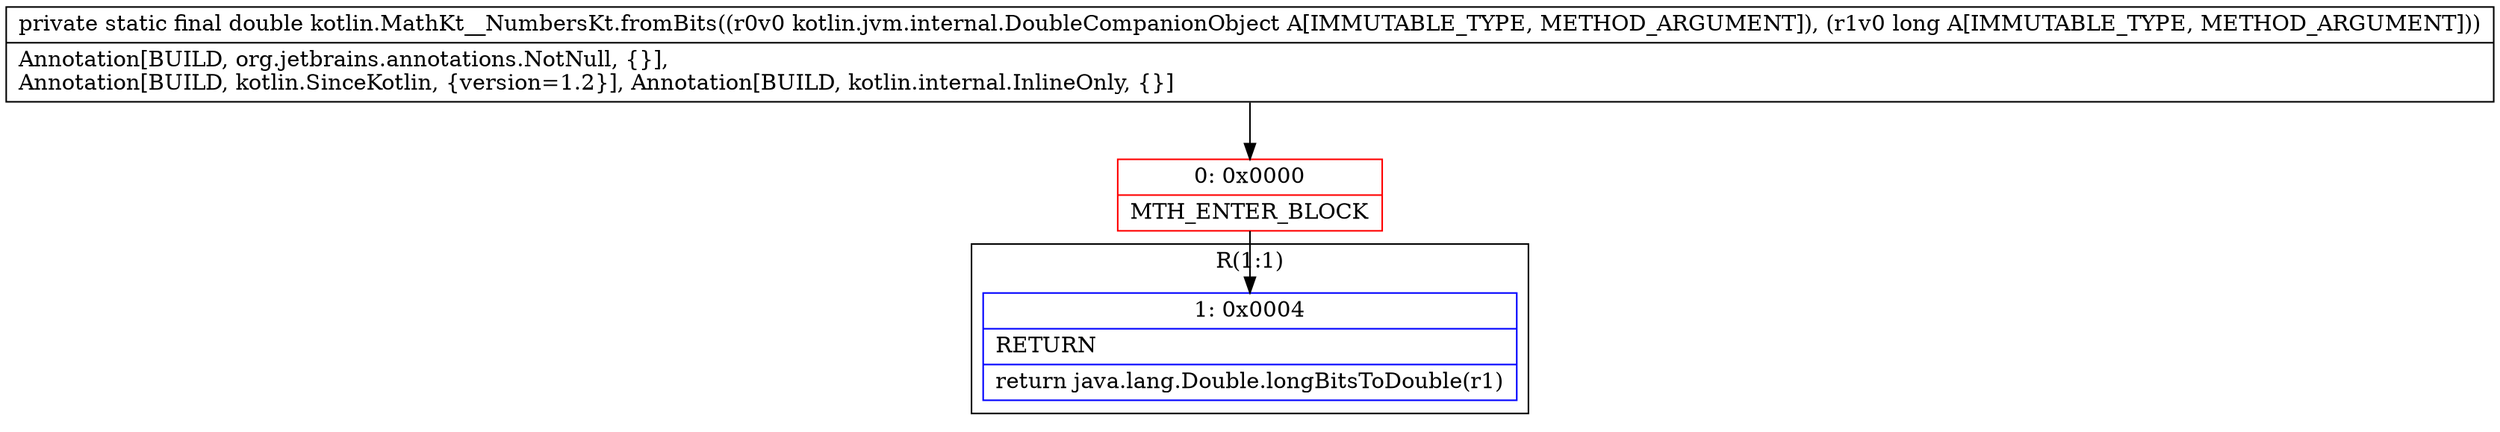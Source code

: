 digraph "CFG forkotlin.MathKt__NumbersKt.fromBits(Lkotlin\/jvm\/internal\/DoubleCompanionObject;J)D" {
subgraph cluster_Region_438642531 {
label = "R(1:1)";
node [shape=record,color=blue];
Node_1 [shape=record,label="{1\:\ 0x0004|RETURN\l|return java.lang.Double.longBitsToDouble(r1)\l}"];
}
Node_0 [shape=record,color=red,label="{0\:\ 0x0000|MTH_ENTER_BLOCK\l}"];
MethodNode[shape=record,label="{private static final double kotlin.MathKt__NumbersKt.fromBits((r0v0 kotlin.jvm.internal.DoubleCompanionObject A[IMMUTABLE_TYPE, METHOD_ARGUMENT]), (r1v0 long A[IMMUTABLE_TYPE, METHOD_ARGUMENT]))  | Annotation[BUILD, org.jetbrains.annotations.NotNull, \{\}], \lAnnotation[BUILD, kotlin.SinceKotlin, \{version=1.2\}], Annotation[BUILD, kotlin.internal.InlineOnly, \{\}]\l}"];
MethodNode -> Node_0;
Node_0 -> Node_1;
}

